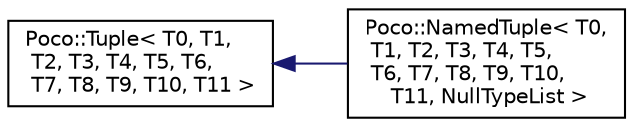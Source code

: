 digraph "Graphical Class Hierarchy"
{
 // LATEX_PDF_SIZE
  edge [fontname="Helvetica",fontsize="10",labelfontname="Helvetica",labelfontsize="10"];
  node [fontname="Helvetica",fontsize="10",shape=record];
  rankdir="LR";
  Node0 [label="Poco::Tuple\< T0, T1,\l T2, T3, T4, T5, T6,\l T7, T8, T9, T10, T11 \>",height=0.2,width=0.4,color="black", fillcolor="white", style="filled",URL="$structPoco_1_1Tuple.html",tooltip=" "];
  Node0 -> Node1 [dir="back",color="midnightblue",fontsize="10",style="solid",fontname="Helvetica"];
  Node1 [label="Poco::NamedTuple\< T0,\l T1, T2, T3, T4, T5,\l T6, T7, T8, T9, T10,\l T11, NullTypeList \>",height=0.2,width=0.4,color="black", fillcolor="white", style="filled",URL="$structPoco_1_1NamedTuple_3_01T0_00_01T1_00_01T2_00_01T3_00_01T4_00_01T5_00_01T6_00_01T7_00_01T8_8548f331dd00bd2788486a757cef2267.html",tooltip=" "];
}
